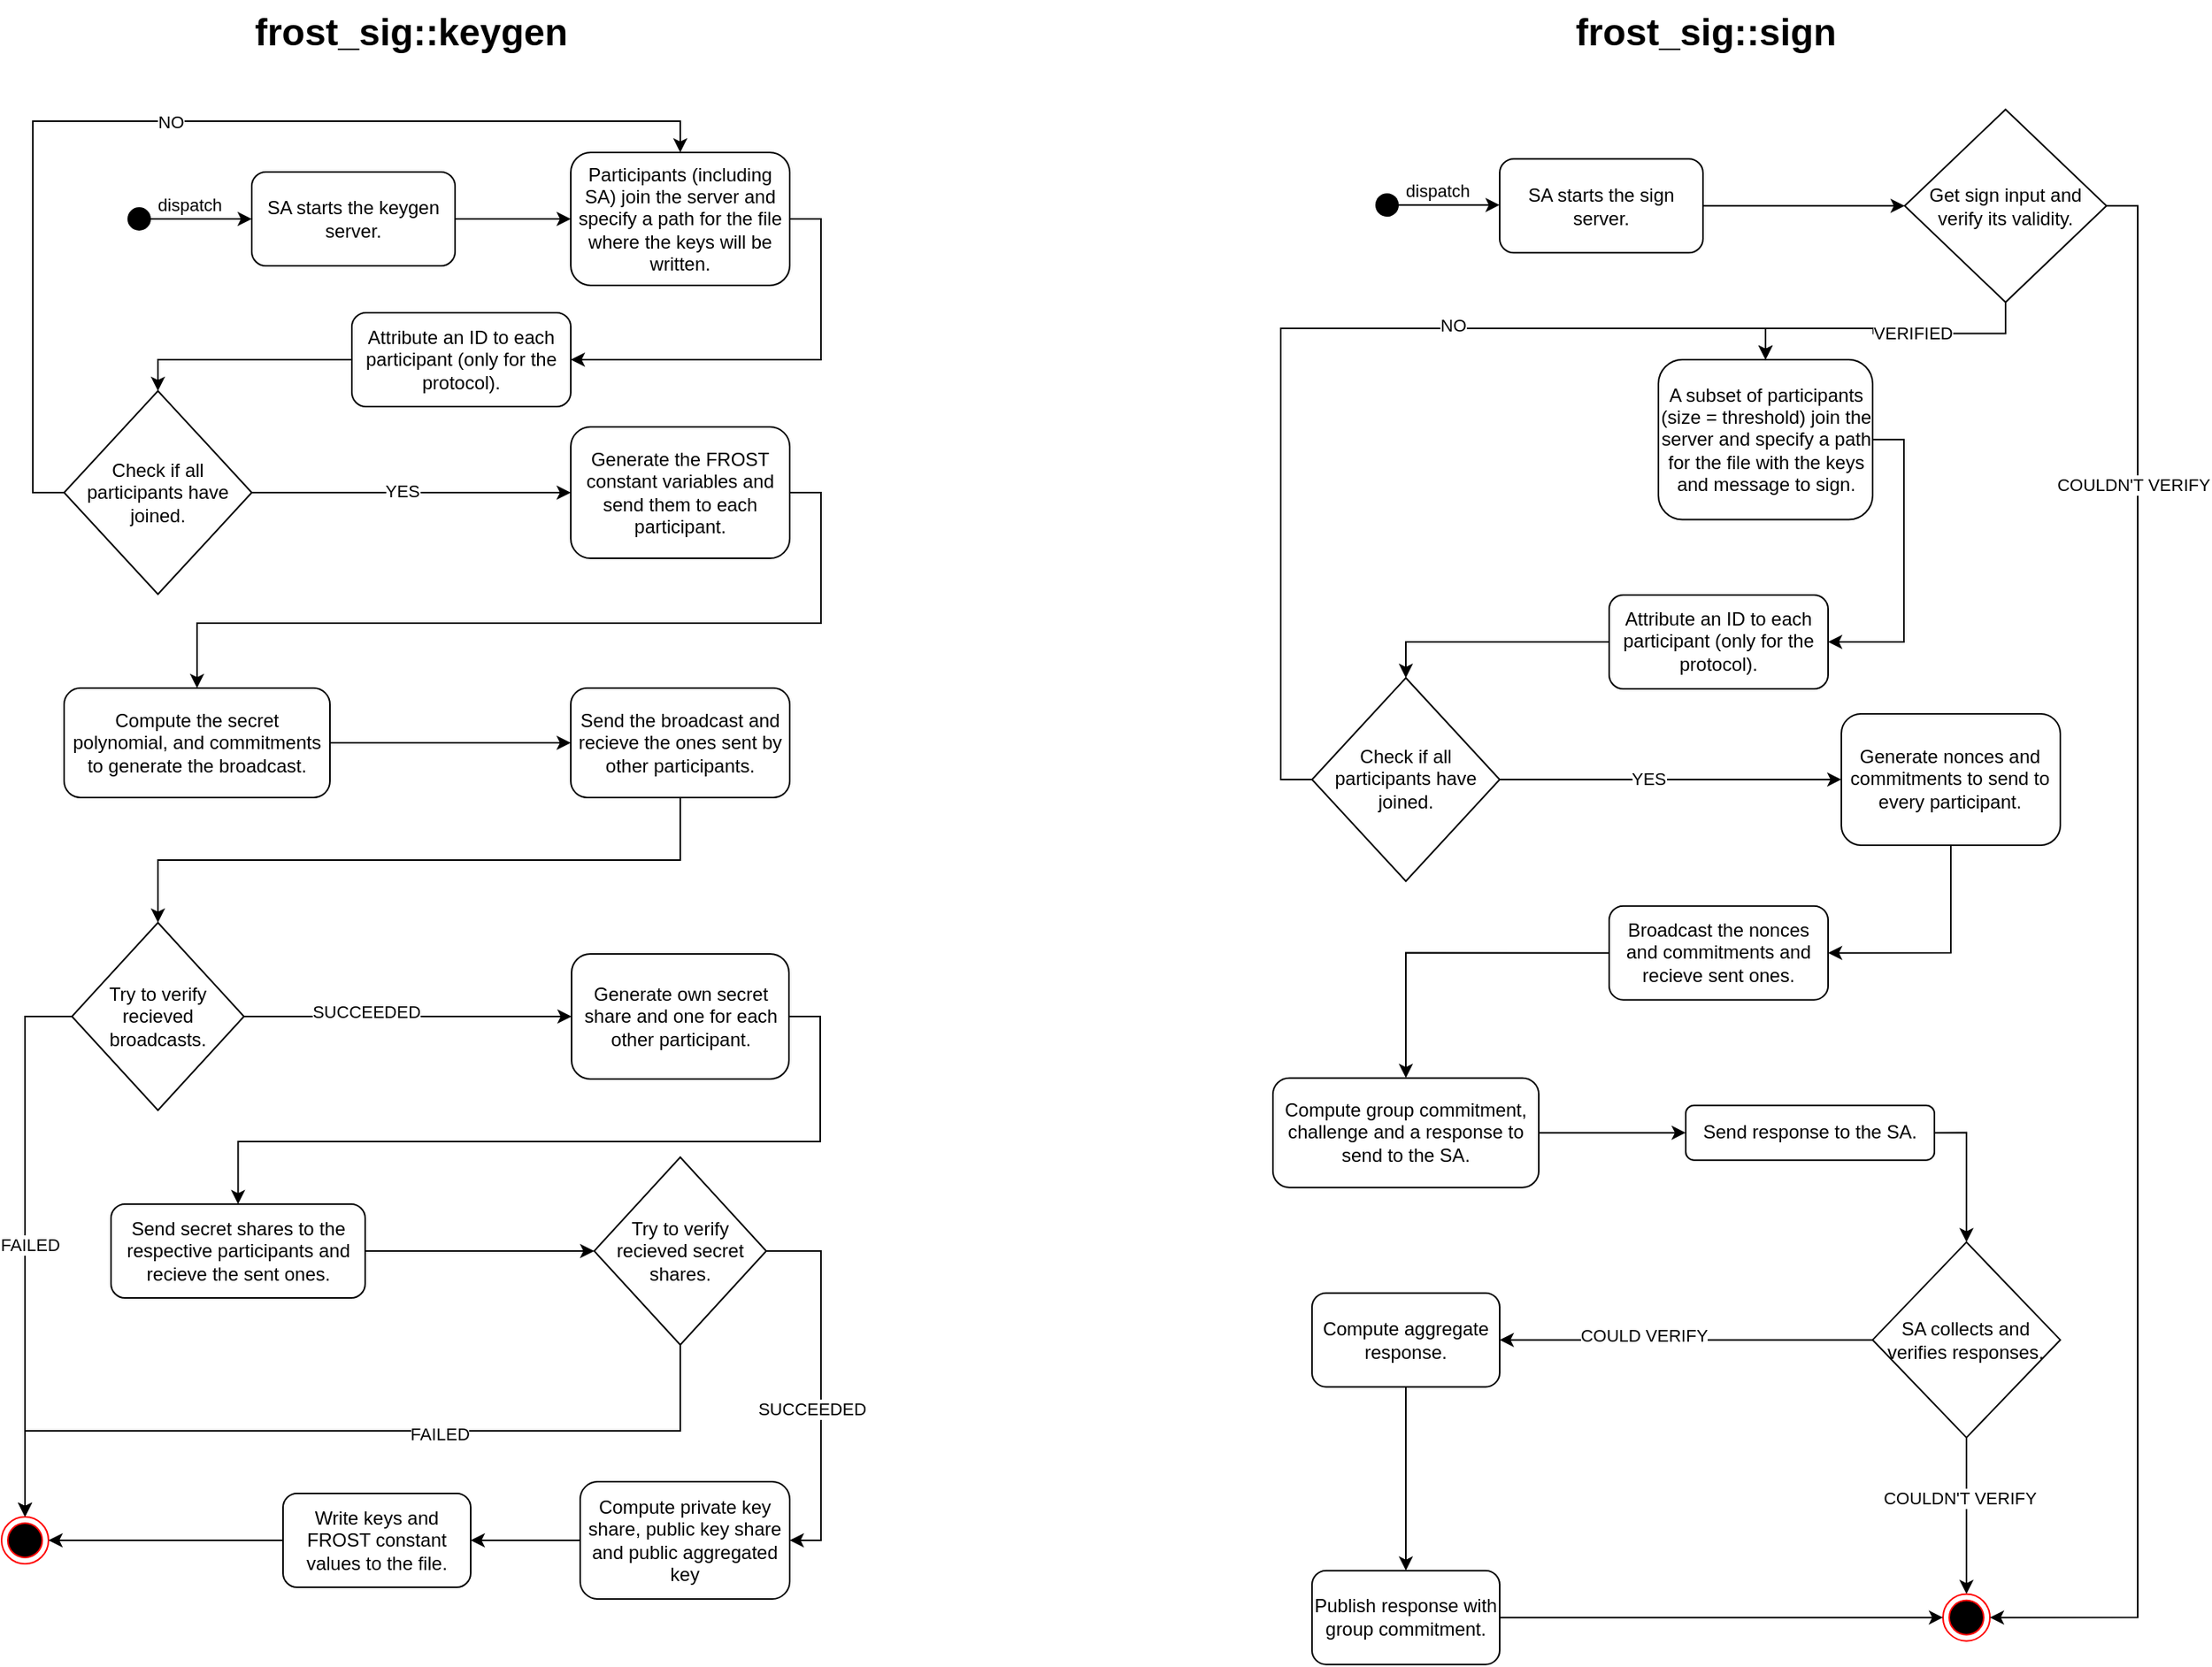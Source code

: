<mxfile version="26.2.14">
  <diagram id="C5RBs43oDa-KdzZeNtuy" name="Page-1">
    <mxGraphModel dx="701" dy="477" grid="1" gridSize="10" guides="1" tooltips="1" connect="1" arrows="1" fold="1" page="1" pageScale="1" pageWidth="827" pageHeight="1169" background="none" math="0" shadow="0">
      <root>
        <mxCell id="WIyWlLk6GJQsqaUBKTNV-0" />
        <mxCell id="WIyWlLk6GJQsqaUBKTNV-1" parent="WIyWlLk6GJQsqaUBKTNV-0" />
        <mxCell id="1zXhjnmlCMwXxt6Qz2xz-1" value="dispatch" style="html=1;verticalAlign=bottom;startArrow=circle;startFill=1;endArrow=classic;startSize=6;endSize=6;curved=0;rounded=0;endFill=1;" parent="WIyWlLk6GJQsqaUBKTNV-1" edge="1">
          <mxGeometry width="80" relative="1" as="geometry">
            <mxPoint x="231" y="200" as="sourcePoint" />
            <mxPoint x="311" y="200" as="targetPoint" />
          </mxGeometry>
        </mxCell>
        <mxCell id="1zXhjnmlCMwXxt6Qz2xz-4" style="edgeStyle=orthogonalEdgeStyle;rounded=0;orthogonalLoop=1;jettySize=auto;html=1;endArrow=classic;endFill=1;" parent="WIyWlLk6GJQsqaUBKTNV-1" source="1zXhjnmlCMwXxt6Qz2xz-2" target="1zXhjnmlCMwXxt6Qz2xz-5" edge="1">
          <mxGeometry relative="1" as="geometry">
            <mxPoint x="511" y="200" as="targetPoint" />
          </mxGeometry>
        </mxCell>
        <mxCell id="1zXhjnmlCMwXxt6Qz2xz-2" value="SA starts the keygen server." style="rounded=1;whiteSpace=wrap;html=1;" parent="WIyWlLk6GJQsqaUBKTNV-1" vertex="1">
          <mxGeometry x="311" y="170" width="130" height="60" as="geometry" />
        </mxCell>
        <mxCell id="1zXhjnmlCMwXxt6Qz2xz-6" style="edgeStyle=orthogonalEdgeStyle;rounded=0;orthogonalLoop=1;jettySize=auto;html=1;exitX=1;exitY=0.5;exitDx=0;exitDy=0;entryX=1;entryY=0.5;entryDx=0;entryDy=0;" parent="WIyWlLk6GJQsqaUBKTNV-1" source="1zXhjnmlCMwXxt6Qz2xz-5" target="1zXhjnmlCMwXxt6Qz2xz-13" edge="1">
          <mxGeometry relative="1" as="geometry">
            <mxPoint x="251" y="310" as="targetPoint" />
          </mxGeometry>
        </mxCell>
        <mxCell id="1zXhjnmlCMwXxt6Qz2xz-5" value="Participants (including SA) join the server and specify a path for the file where the keys will be written." style="rounded=1;whiteSpace=wrap;html=1;" parent="WIyWlLk6GJQsqaUBKTNV-1" vertex="1">
          <mxGeometry x="515" y="157.5" width="140" height="85" as="geometry" />
        </mxCell>
        <mxCell id="1zXhjnmlCMwXxt6Qz2xz-10" style="edgeStyle=orthogonalEdgeStyle;rounded=0;orthogonalLoop=1;jettySize=auto;html=1;exitX=1;exitY=0.5;exitDx=0;exitDy=0;entryX=0;entryY=0.5;entryDx=0;entryDy=0;" parent="WIyWlLk6GJQsqaUBKTNV-1" source="1zXhjnmlCMwXxt6Qz2xz-9" target="1zXhjnmlCMwXxt6Qz2xz-15" edge="1">
          <mxGeometry relative="1" as="geometry">
            <mxPoint x="441" y="410" as="targetPoint" />
            <Array as="points" />
          </mxGeometry>
        </mxCell>
        <mxCell id="1zXhjnmlCMwXxt6Qz2xz-12" value="YES" style="edgeLabel;html=1;align=center;verticalAlign=middle;resizable=0;points=[];" parent="1zXhjnmlCMwXxt6Qz2xz-10" vertex="1" connectable="0">
          <mxGeometry x="-0.062" y="1" relative="1" as="geometry">
            <mxPoint as="offset" />
          </mxGeometry>
        </mxCell>
        <mxCell id="1zXhjnmlCMwXxt6Qz2xz-11" value="NO" style="edgeStyle=orthogonalEdgeStyle;rounded=0;orthogonalLoop=1;jettySize=auto;html=1;exitX=0;exitY=0.5;exitDx=0;exitDy=0;entryX=0.5;entryY=0;entryDx=0;entryDy=0;" parent="WIyWlLk6GJQsqaUBKTNV-1" source="1zXhjnmlCMwXxt6Qz2xz-9" target="1zXhjnmlCMwXxt6Qz2xz-5" edge="1">
          <mxGeometry x="-0.001" relative="1" as="geometry">
            <mxPoint as="offset" />
          </mxGeometry>
        </mxCell>
        <mxCell id="1zXhjnmlCMwXxt6Qz2xz-9" value="Check if all participants have joined." style="rhombus;whiteSpace=wrap;html=1;" parent="WIyWlLk6GJQsqaUBKTNV-1" vertex="1">
          <mxGeometry x="191" y="310" width="120" height="130" as="geometry" />
        </mxCell>
        <mxCell id="1zXhjnmlCMwXxt6Qz2xz-14" style="edgeStyle=orthogonalEdgeStyle;rounded=0;orthogonalLoop=1;jettySize=auto;html=1;exitX=0;exitY=0.5;exitDx=0;exitDy=0;entryX=0.5;entryY=0;entryDx=0;entryDy=0;" parent="WIyWlLk6GJQsqaUBKTNV-1" source="1zXhjnmlCMwXxt6Qz2xz-13" target="1zXhjnmlCMwXxt6Qz2xz-9" edge="1">
          <mxGeometry relative="1" as="geometry" />
        </mxCell>
        <mxCell id="1zXhjnmlCMwXxt6Qz2xz-13" value="Attribute an ID to each participant (only for the protocol)." style="rounded=1;whiteSpace=wrap;html=1;" parent="WIyWlLk6GJQsqaUBKTNV-1" vertex="1">
          <mxGeometry x="375" y="260" width="140" height="60" as="geometry" />
        </mxCell>
        <mxCell id="1zXhjnmlCMwXxt6Qz2xz-19" style="edgeStyle=orthogonalEdgeStyle;rounded=0;orthogonalLoop=1;jettySize=auto;html=1;exitX=1;exitY=0.5;exitDx=0;exitDy=0;entryX=0.5;entryY=0;entryDx=0;entryDy=0;" parent="WIyWlLk6GJQsqaUBKTNV-1" source="1zXhjnmlCMwXxt6Qz2xz-15" target="1zXhjnmlCMwXxt6Qz2xz-18" edge="1">
          <mxGeometry relative="1" as="geometry" />
        </mxCell>
        <mxCell id="1zXhjnmlCMwXxt6Qz2xz-15" value="Generate the FROST constant variables and send them to each participant." style="rounded=1;whiteSpace=wrap;html=1;" parent="WIyWlLk6GJQsqaUBKTNV-1" vertex="1">
          <mxGeometry x="515" y="333" width="140" height="84" as="geometry" />
        </mxCell>
        <mxCell id="1zXhjnmlCMwXxt6Qz2xz-21" value="" style="edgeStyle=orthogonalEdgeStyle;rounded=0;orthogonalLoop=1;jettySize=auto;html=1;" parent="WIyWlLk6GJQsqaUBKTNV-1" source="1zXhjnmlCMwXxt6Qz2xz-18" target="1zXhjnmlCMwXxt6Qz2xz-20" edge="1">
          <mxGeometry relative="1" as="geometry" />
        </mxCell>
        <mxCell id="1zXhjnmlCMwXxt6Qz2xz-18" value="Compute the secret polynomial, and commitments to generate the broadcast." style="rounded=1;whiteSpace=wrap;html=1;" parent="WIyWlLk6GJQsqaUBKTNV-1" vertex="1">
          <mxGeometry x="191" y="500" width="170" height="70" as="geometry" />
        </mxCell>
        <mxCell id="1zXhjnmlCMwXxt6Qz2xz-27" style="edgeStyle=orthogonalEdgeStyle;rounded=0;orthogonalLoop=1;jettySize=auto;html=1;exitX=0.5;exitY=1;exitDx=0;exitDy=0;" parent="WIyWlLk6GJQsqaUBKTNV-1" source="1zXhjnmlCMwXxt6Qz2xz-20" target="1zXhjnmlCMwXxt6Qz2xz-26" edge="1">
          <mxGeometry relative="1" as="geometry" />
        </mxCell>
        <mxCell id="1zXhjnmlCMwXxt6Qz2xz-20" value="Send the broadcast and recieve the ones sent by other participants." style="whiteSpace=wrap;html=1;rounded=1;" parent="WIyWlLk6GJQsqaUBKTNV-1" vertex="1">
          <mxGeometry x="515" y="500" width="140" height="70" as="geometry" />
        </mxCell>
        <mxCell id="1zXhjnmlCMwXxt6Qz2xz-30" style="edgeStyle=orthogonalEdgeStyle;rounded=0;orthogonalLoop=1;jettySize=auto;html=1;exitX=0;exitY=0.5;exitDx=0;exitDy=0;entryX=0.5;entryY=0;entryDx=0;entryDy=0;" parent="WIyWlLk6GJQsqaUBKTNV-1" source="1zXhjnmlCMwXxt6Qz2xz-26" target="1zXhjnmlCMwXxt6Qz2xz-29" edge="1">
          <mxGeometry relative="1" as="geometry" />
        </mxCell>
        <mxCell id="1zXhjnmlCMwXxt6Qz2xz-31" value="FAILED" style="edgeLabel;html=1;align=center;verticalAlign=middle;resizable=0;points=[];" parent="1zXhjnmlCMwXxt6Qz2xz-30" vertex="1" connectable="0">
          <mxGeometry x="0.003" y="3" relative="1" as="geometry">
            <mxPoint as="offset" />
          </mxGeometry>
        </mxCell>
        <mxCell id="1zXhjnmlCMwXxt6Qz2xz-33" value="" style="edgeStyle=orthogonalEdgeStyle;rounded=0;orthogonalLoop=1;jettySize=auto;html=1;" parent="WIyWlLk6GJQsqaUBKTNV-1" source="1zXhjnmlCMwXxt6Qz2xz-26" target="1zXhjnmlCMwXxt6Qz2xz-32" edge="1">
          <mxGeometry relative="1" as="geometry" />
        </mxCell>
        <mxCell id="1zXhjnmlCMwXxt6Qz2xz-34" value="SUCCEEDED" style="edgeLabel;html=1;align=center;verticalAlign=middle;resizable=0;points=[];" parent="1zXhjnmlCMwXxt6Qz2xz-33" vertex="1" connectable="0">
          <mxGeometry x="-0.262" y="3" relative="1" as="geometry">
            <mxPoint as="offset" />
          </mxGeometry>
        </mxCell>
        <mxCell id="1zXhjnmlCMwXxt6Qz2xz-26" value="Try to verify recieved broadcasts." style="rhombus;whiteSpace=wrap;html=1;" parent="WIyWlLk6GJQsqaUBKTNV-1" vertex="1">
          <mxGeometry x="196" y="650" width="110" height="120" as="geometry" />
        </mxCell>
        <mxCell id="1zXhjnmlCMwXxt6Qz2xz-29" value="" style="ellipse;html=1;shape=endState;fillColor=#000000;strokeColor=#ff0000;" parent="WIyWlLk6GJQsqaUBKTNV-1" vertex="1">
          <mxGeometry x="151" y="1030" width="30" height="30" as="geometry" />
        </mxCell>
        <mxCell id="1zXhjnmlCMwXxt6Qz2xz-36" style="edgeStyle=orthogonalEdgeStyle;rounded=0;orthogonalLoop=1;jettySize=auto;html=1;exitX=1;exitY=0.5;exitDx=0;exitDy=0;" parent="WIyWlLk6GJQsqaUBKTNV-1" source="1zXhjnmlCMwXxt6Qz2xz-32" target="1zXhjnmlCMwXxt6Qz2xz-37" edge="1">
          <mxGeometry relative="1" as="geometry">
            <mxPoint x="671" y="820" as="targetPoint" />
          </mxGeometry>
        </mxCell>
        <mxCell id="1zXhjnmlCMwXxt6Qz2xz-32" value="Generate own secret share and one for each other participant." style="rounded=1;whiteSpace=wrap;html=1;" parent="WIyWlLk6GJQsqaUBKTNV-1" vertex="1">
          <mxGeometry x="515.5" y="670" width="139" height="80" as="geometry" />
        </mxCell>
        <mxCell id="1zXhjnmlCMwXxt6Qz2xz-40" style="edgeStyle=orthogonalEdgeStyle;rounded=0;orthogonalLoop=1;jettySize=auto;html=1;exitX=1;exitY=0.5;exitDx=0;exitDy=0;entryX=0;entryY=0.5;entryDx=0;entryDy=0;" parent="WIyWlLk6GJQsqaUBKTNV-1" source="1zXhjnmlCMwXxt6Qz2xz-37" target="1zXhjnmlCMwXxt6Qz2xz-39" edge="1">
          <mxGeometry relative="1" as="geometry" />
        </mxCell>
        <mxCell id="1zXhjnmlCMwXxt6Qz2xz-37" value="Send secret shares to the respective participants and recieve the sent ones." style="rounded=1;whiteSpace=wrap;html=1;" parent="WIyWlLk6GJQsqaUBKTNV-1" vertex="1">
          <mxGeometry x="221" y="830" width="162.5" height="60" as="geometry" />
        </mxCell>
        <mxCell id="1zXhjnmlCMwXxt6Qz2xz-41" style="edgeStyle=orthogonalEdgeStyle;rounded=0;orthogonalLoop=1;jettySize=auto;html=1;exitX=0.5;exitY=1;exitDx=0;exitDy=0;entryX=0.5;entryY=0;entryDx=0;entryDy=0;" parent="WIyWlLk6GJQsqaUBKTNV-1" source="1zXhjnmlCMwXxt6Qz2xz-39" target="1zXhjnmlCMwXxt6Qz2xz-29" edge="1">
          <mxGeometry relative="1" as="geometry" />
        </mxCell>
        <mxCell id="1zXhjnmlCMwXxt6Qz2xz-42" value="FAILED" style="edgeLabel;html=1;align=center;verticalAlign=middle;resizable=0;points=[];" parent="1zXhjnmlCMwXxt6Qz2xz-41" vertex="1" connectable="0">
          <mxGeometry x="-0.207" y="2" relative="1" as="geometry">
            <mxPoint as="offset" />
          </mxGeometry>
        </mxCell>
        <mxCell id="1zXhjnmlCMwXxt6Qz2xz-43" style="edgeStyle=orthogonalEdgeStyle;rounded=0;orthogonalLoop=1;jettySize=auto;html=1;exitX=1;exitY=0.5;exitDx=0;exitDy=0;entryX=1;entryY=0.5;entryDx=0;entryDy=0;" parent="WIyWlLk6GJQsqaUBKTNV-1" source="1zXhjnmlCMwXxt6Qz2xz-39" target="1zXhjnmlCMwXxt6Qz2xz-45" edge="1">
          <mxGeometry relative="1" as="geometry">
            <mxPoint x="681" y="1020" as="targetPoint" />
          </mxGeometry>
        </mxCell>
        <mxCell id="1zXhjnmlCMwXxt6Qz2xz-44" value="SUCCEEDED" style="edgeLabel;html=1;align=center;verticalAlign=middle;resizable=0;points=[];" parent="1zXhjnmlCMwXxt6Qz2xz-43" vertex="1" connectable="0">
          <mxGeometry x="0.13" y="-6" relative="1" as="geometry">
            <mxPoint as="offset" />
          </mxGeometry>
        </mxCell>
        <mxCell id="1zXhjnmlCMwXxt6Qz2xz-39" value="Try to verify recieved secret shares." style="rhombus;whiteSpace=wrap;html=1;" parent="WIyWlLk6GJQsqaUBKTNV-1" vertex="1">
          <mxGeometry x="530" y="800" width="110" height="120" as="geometry" />
        </mxCell>
        <mxCell id="1zXhjnmlCMwXxt6Qz2xz-46" style="edgeStyle=orthogonalEdgeStyle;rounded=0;orthogonalLoop=1;jettySize=auto;html=1;exitX=0;exitY=0.5;exitDx=0;exitDy=0;" parent="WIyWlLk6GJQsqaUBKTNV-1" source="1zXhjnmlCMwXxt6Qz2xz-45" target="1zXhjnmlCMwXxt6Qz2xz-47" edge="1">
          <mxGeometry relative="1" as="geometry">
            <mxPoint x="391" y="1052.714" as="targetPoint" />
          </mxGeometry>
        </mxCell>
        <mxCell id="1zXhjnmlCMwXxt6Qz2xz-45" value="Compute private key share, public key share and public aggregated key" style="rounded=1;whiteSpace=wrap;html=1;" parent="WIyWlLk6GJQsqaUBKTNV-1" vertex="1">
          <mxGeometry x="521" y="1007.5" width="134" height="75" as="geometry" />
        </mxCell>
        <mxCell id="1zXhjnmlCMwXxt6Qz2xz-48" style="edgeStyle=orthogonalEdgeStyle;rounded=0;orthogonalLoop=1;jettySize=auto;html=1;exitX=0;exitY=0.5;exitDx=0;exitDy=0;entryX=1;entryY=0.5;entryDx=0;entryDy=0;" parent="WIyWlLk6GJQsqaUBKTNV-1" source="1zXhjnmlCMwXxt6Qz2xz-47" target="1zXhjnmlCMwXxt6Qz2xz-29" edge="1">
          <mxGeometry relative="1" as="geometry" />
        </mxCell>
        <mxCell id="1zXhjnmlCMwXxt6Qz2xz-47" value="Write keys and FROST constant values to the file." style="rounded=1;whiteSpace=wrap;html=1;" parent="WIyWlLk6GJQsqaUBKTNV-1" vertex="1">
          <mxGeometry x="331" y="1015.004" width="120" height="60" as="geometry" />
        </mxCell>
        <mxCell id="1zXhjnmlCMwXxt6Qz2xz-49" value="&lt;h1 style=&quot;margin-top: 0px;&quot;&gt;frost_sig::keygen&lt;/h1&gt;" style="text;html=1;whiteSpace=wrap;overflow=hidden;rounded=0;align=center;" parent="WIyWlLk6GJQsqaUBKTNV-1" vertex="1">
          <mxGeometry x="203" y="60" width="420" height="40" as="geometry" />
        </mxCell>
        <mxCell id="Y5L8gVnWThlaPNVUrdMH-0" value="&lt;h1 style=&quot;margin-top: 0px;&quot;&gt;frost_sig::sign&lt;/h1&gt;" style="text;html=1;whiteSpace=wrap;overflow=hidden;rounded=0;align=center;" parent="WIyWlLk6GJQsqaUBKTNV-1" vertex="1">
          <mxGeometry x="1031" y="60" width="420" height="40" as="geometry" />
        </mxCell>
        <mxCell id="Y5L8gVnWThlaPNVUrdMH-1" value="dispatch" style="html=1;verticalAlign=bottom;startArrow=circle;startFill=1;endArrow=classic;startSize=6;endSize=6;curved=0;rounded=0;endFill=1;" parent="WIyWlLk6GJQsqaUBKTNV-1" edge="1">
          <mxGeometry width="80" relative="1" as="geometry">
            <mxPoint x="1029" y="191.1" as="sourcePoint" />
            <mxPoint x="1109" y="191.1" as="targetPoint" />
          </mxGeometry>
        </mxCell>
        <mxCell id="S3ZOjouYIK9KtyghF0_I-1" style="edgeStyle=orthogonalEdgeStyle;rounded=0;orthogonalLoop=1;jettySize=auto;html=1;exitX=1;exitY=0.5;exitDx=0;exitDy=0;" edge="1" parent="WIyWlLk6GJQsqaUBKTNV-1" source="Y5L8gVnWThlaPNVUrdMH-2" target="S3ZOjouYIK9KtyghF0_I-0">
          <mxGeometry relative="1" as="geometry" />
        </mxCell>
        <mxCell id="Y5L8gVnWThlaPNVUrdMH-2" value="SA starts the sign server." style="rounded=1;whiteSpace=wrap;html=1;" parent="WIyWlLk6GJQsqaUBKTNV-1" vertex="1">
          <mxGeometry x="1109" y="161.63" width="130" height="60" as="geometry" />
        </mxCell>
        <mxCell id="Y5L8gVnWThlaPNVUrdMH-8" style="edgeStyle=orthogonalEdgeStyle;rounded=0;orthogonalLoop=1;jettySize=auto;html=1;exitX=1;exitY=0.5;exitDx=0;exitDy=0;entryX=1;entryY=0.5;entryDx=0;entryDy=0;" parent="WIyWlLk6GJQsqaUBKTNV-1" source="Y5L8gVnWThlaPNVUrdMH-3" target="Y5L8gVnWThlaPNVUrdMH-7" edge="1">
          <mxGeometry relative="1" as="geometry" />
        </mxCell>
        <mxCell id="Y5L8gVnWThlaPNVUrdMH-3" value="A subset of participants (size = threshold) join the server and specify a path for the file with the keys and message to sign." style="rounded=1;whiteSpace=wrap;html=1;" parent="WIyWlLk6GJQsqaUBKTNV-1" vertex="1">
          <mxGeometry x="1210.5" y="290" width="136.99" height="102.25" as="geometry" />
        </mxCell>
        <mxCell id="Y5L8gVnWThlaPNVUrdMH-11" style="edgeStyle=orthogonalEdgeStyle;rounded=0;orthogonalLoop=1;jettySize=auto;html=1;exitX=0;exitY=0.5;exitDx=0;exitDy=0;entryX=0.5;entryY=0;entryDx=0;entryDy=0;" parent="WIyWlLk6GJQsqaUBKTNV-1" source="Y5L8gVnWThlaPNVUrdMH-7" target="Y5L8gVnWThlaPNVUrdMH-9" edge="1">
          <mxGeometry relative="1" as="geometry" />
        </mxCell>
        <mxCell id="Y5L8gVnWThlaPNVUrdMH-7" value="Attribute an ID to each participant (only for the protocol)." style="rounded=1;whiteSpace=wrap;html=1;" parent="WIyWlLk6GJQsqaUBKTNV-1" vertex="1">
          <mxGeometry x="1179" y="440.48" width="140" height="60" as="geometry" />
        </mxCell>
        <mxCell id="Y5L8gVnWThlaPNVUrdMH-13" style="edgeStyle=orthogonalEdgeStyle;rounded=0;orthogonalLoop=1;jettySize=auto;html=1;exitX=0;exitY=0.5;exitDx=0;exitDy=0;entryX=0.5;entryY=0;entryDx=0;entryDy=0;" parent="WIyWlLk6GJQsqaUBKTNV-1" source="Y5L8gVnWThlaPNVUrdMH-9" target="Y5L8gVnWThlaPNVUrdMH-3" edge="1">
          <mxGeometry relative="1" as="geometry" />
        </mxCell>
        <mxCell id="Y5L8gVnWThlaPNVUrdMH-15" value="NO" style="edgeLabel;html=1;align=center;verticalAlign=middle;resizable=0;points=[];" parent="Y5L8gVnWThlaPNVUrdMH-13" vertex="1" connectable="0">
          <mxGeometry x="0.309" y="2" relative="1" as="geometry">
            <mxPoint as="offset" />
          </mxGeometry>
        </mxCell>
        <mxCell id="Y5L8gVnWThlaPNVUrdMH-17" style="edgeStyle=orthogonalEdgeStyle;rounded=0;orthogonalLoop=1;jettySize=auto;html=1;exitX=1;exitY=0.5;exitDx=0;exitDy=0;entryX=0;entryY=0.5;entryDx=0;entryDy=0;" parent="WIyWlLk6GJQsqaUBKTNV-1" source="Y5L8gVnWThlaPNVUrdMH-9" target="Y5L8gVnWThlaPNVUrdMH-16" edge="1">
          <mxGeometry relative="1" as="geometry" />
        </mxCell>
        <mxCell id="Y5L8gVnWThlaPNVUrdMH-18" value="YES" style="edgeLabel;html=1;align=center;verticalAlign=middle;resizable=0;points=[];" parent="Y5L8gVnWThlaPNVUrdMH-17" vertex="1" connectable="0">
          <mxGeometry x="-0.132" y="1" relative="1" as="geometry">
            <mxPoint as="offset" />
          </mxGeometry>
        </mxCell>
        <mxCell id="Y5L8gVnWThlaPNVUrdMH-9" value="Check if all participants have joined." style="rhombus;whiteSpace=wrap;html=1;" parent="WIyWlLk6GJQsqaUBKTNV-1" vertex="1">
          <mxGeometry x="989" y="493.48" width="120" height="130" as="geometry" />
        </mxCell>
        <mxCell id="Y5L8gVnWThlaPNVUrdMH-20" style="edgeStyle=orthogonalEdgeStyle;rounded=0;orthogonalLoop=1;jettySize=auto;html=1;exitX=0.5;exitY=1;exitDx=0;exitDy=0;entryX=1;entryY=0.5;entryDx=0;entryDy=0;" parent="WIyWlLk6GJQsqaUBKTNV-1" source="Y5L8gVnWThlaPNVUrdMH-16" target="Y5L8gVnWThlaPNVUrdMH-19" edge="1">
          <mxGeometry relative="1" as="geometry" />
        </mxCell>
        <mxCell id="Y5L8gVnWThlaPNVUrdMH-16" value="Generate nonces and commitments to send to every participant." style="rounded=1;whiteSpace=wrap;html=1;" parent="WIyWlLk6GJQsqaUBKTNV-1" vertex="1">
          <mxGeometry x="1327.49" y="516.48" width="140" height="84" as="geometry" />
        </mxCell>
        <mxCell id="Y5L8gVnWThlaPNVUrdMH-22" style="edgeStyle=orthogonalEdgeStyle;rounded=0;orthogonalLoop=1;jettySize=auto;html=1;exitX=0;exitY=0.5;exitDx=0;exitDy=0;entryX=0.5;entryY=0;entryDx=0;entryDy=0;" parent="WIyWlLk6GJQsqaUBKTNV-1" source="Y5L8gVnWThlaPNVUrdMH-19" target="Y5L8gVnWThlaPNVUrdMH-21" edge="1">
          <mxGeometry relative="1" as="geometry" />
        </mxCell>
        <mxCell id="Y5L8gVnWThlaPNVUrdMH-19" value="Broadcast the nonces and commitments and recieve sent ones." style="rounded=1;whiteSpace=wrap;html=1;" parent="WIyWlLk6GJQsqaUBKTNV-1" vertex="1">
          <mxGeometry x="1179" y="639.33" width="140" height="60" as="geometry" />
        </mxCell>
        <mxCell id="Y5L8gVnWThlaPNVUrdMH-23" style="edgeStyle=orthogonalEdgeStyle;rounded=0;orthogonalLoop=1;jettySize=auto;html=1;exitX=1;exitY=0.5;exitDx=0;exitDy=0;entryX=0;entryY=0.5;entryDx=0;entryDy=0;" parent="WIyWlLk6GJQsqaUBKTNV-1" source="Y5L8gVnWThlaPNVUrdMH-21" target="Y5L8gVnWThlaPNVUrdMH-24" edge="1">
          <mxGeometry relative="1" as="geometry">
            <mxPoint x="1197" y="779.33" as="targetPoint" />
          </mxGeometry>
        </mxCell>
        <mxCell id="Y5L8gVnWThlaPNVUrdMH-21" value="Compute group commitment, challenge and a response to send to the SA." style="rounded=1;whiteSpace=wrap;html=1;" parent="WIyWlLk6GJQsqaUBKTNV-1" vertex="1">
          <mxGeometry x="964" y="749.33" width="170" height="70" as="geometry" />
        </mxCell>
        <mxCell id="Y5L8gVnWThlaPNVUrdMH-29" style="edgeStyle=orthogonalEdgeStyle;rounded=0;orthogonalLoop=1;jettySize=auto;html=1;exitX=1;exitY=0.5;exitDx=0;exitDy=0;entryX=0.5;entryY=0;entryDx=0;entryDy=0;" parent="WIyWlLk6GJQsqaUBKTNV-1" source="Y5L8gVnWThlaPNVUrdMH-24" target="Y5L8gVnWThlaPNVUrdMH-28" edge="1">
          <mxGeometry relative="1" as="geometry" />
        </mxCell>
        <mxCell id="Y5L8gVnWThlaPNVUrdMH-24" value="Send response to the SA." style="rounded=1;whiteSpace=wrap;html=1;" parent="WIyWlLk6GJQsqaUBKTNV-1" vertex="1">
          <mxGeometry x="1228" y="766.83" width="159" height="35" as="geometry" />
        </mxCell>
        <mxCell id="Y5L8gVnWThlaPNVUrdMH-30" style="edgeStyle=orthogonalEdgeStyle;rounded=0;orthogonalLoop=1;jettySize=auto;html=1;exitX=0;exitY=0.5;exitDx=0;exitDy=0;entryX=1;entryY=0.5;entryDx=0;entryDy=0;" parent="WIyWlLk6GJQsqaUBKTNV-1" source="Y5L8gVnWThlaPNVUrdMH-28" target="Y5L8gVnWThlaPNVUrdMH-35" edge="1">
          <mxGeometry relative="1" as="geometry">
            <mxPoint x="1127" y="916.997" as="targetPoint" />
          </mxGeometry>
        </mxCell>
        <mxCell id="Y5L8gVnWThlaPNVUrdMH-31" value="COULD VERIFY" style="edgeLabel;html=1;align=center;verticalAlign=middle;resizable=0;points=[];" parent="Y5L8gVnWThlaPNVUrdMH-30" vertex="1" connectable="0">
          <mxGeometry x="0.227" y="-3" relative="1" as="geometry">
            <mxPoint as="offset" />
          </mxGeometry>
        </mxCell>
        <mxCell id="Y5L8gVnWThlaPNVUrdMH-28" value="SA collects and verifies responses." style="rhombus;whiteSpace=wrap;html=1;" parent="WIyWlLk6GJQsqaUBKTNV-1" vertex="1">
          <mxGeometry x="1347.49" y="854.33" width="120" height="125" as="geometry" />
        </mxCell>
        <mxCell id="Y5L8gVnWThlaPNVUrdMH-42" style="edgeStyle=orthogonalEdgeStyle;rounded=0;orthogonalLoop=1;jettySize=auto;html=1;exitX=0.5;exitY=1;exitDx=0;exitDy=0;entryX=0.5;entryY=0;entryDx=0;entryDy=0;" parent="WIyWlLk6GJQsqaUBKTNV-1" source="Y5L8gVnWThlaPNVUrdMH-35" target="Y5L8gVnWThlaPNVUrdMH-39" edge="1">
          <mxGeometry relative="1" as="geometry" />
        </mxCell>
        <mxCell id="Y5L8gVnWThlaPNVUrdMH-35" value="Compute aggregate response." style="rounded=1;whiteSpace=wrap;html=1;" parent="WIyWlLk6GJQsqaUBKTNV-1" vertex="1">
          <mxGeometry x="989" y="886.83" width="120" height="60" as="geometry" />
        </mxCell>
        <mxCell id="Y5L8gVnWThlaPNVUrdMH-36" value="" style="edgeStyle=orthogonalEdgeStyle;rounded=0;orthogonalLoop=1;jettySize=auto;html=1;exitX=0.5;exitY=1;exitDx=0;exitDy=0;" parent="WIyWlLk6GJQsqaUBKTNV-1" source="Y5L8gVnWThlaPNVUrdMH-28" target="Y5L8gVnWThlaPNVUrdMH-33" edge="1">
          <mxGeometry relative="1" as="geometry">
            <mxPoint x="1407.842" y="1220.383" as="targetPoint" />
            <mxPoint x="1407" y="979.33" as="sourcePoint" />
          </mxGeometry>
        </mxCell>
        <mxCell id="Y5L8gVnWThlaPNVUrdMH-37" value="COULDN&#39;T VERIFY" style="edgeLabel;html=1;align=center;verticalAlign=middle;resizable=0;points=[];" parent="Y5L8gVnWThlaPNVUrdMH-36" vertex="1" connectable="0">
          <mxGeometry x="-0.236" y="-5" relative="1" as="geometry">
            <mxPoint as="offset" />
          </mxGeometry>
        </mxCell>
        <mxCell id="Y5L8gVnWThlaPNVUrdMH-33" value="" style="ellipse;html=1;shape=endState;fillColor=#000000;strokeColor=#ff0000;" parent="WIyWlLk6GJQsqaUBKTNV-1" vertex="1">
          <mxGeometry x="1392.49" y="1079.33" width="30" height="30" as="geometry" />
        </mxCell>
        <mxCell id="Y5L8gVnWThlaPNVUrdMH-41" style="edgeStyle=orthogonalEdgeStyle;rounded=0;orthogonalLoop=1;jettySize=auto;html=1;exitX=1;exitY=0.5;exitDx=0;exitDy=0;entryX=0;entryY=0.5;entryDx=0;entryDy=0;" parent="WIyWlLk6GJQsqaUBKTNV-1" source="Y5L8gVnWThlaPNVUrdMH-39" target="Y5L8gVnWThlaPNVUrdMH-33" edge="1">
          <mxGeometry relative="1" as="geometry" />
        </mxCell>
        <mxCell id="Y5L8gVnWThlaPNVUrdMH-39" value="Publish response with group commitment." style="rounded=1;whiteSpace=wrap;html=1;" parent="WIyWlLk6GJQsqaUBKTNV-1" vertex="1">
          <mxGeometry x="989" y="1064.33" width="120" height="60" as="geometry" />
        </mxCell>
        <mxCell id="S3ZOjouYIK9KtyghF0_I-2" style="edgeStyle=orthogonalEdgeStyle;rounded=0;orthogonalLoop=1;jettySize=auto;html=1;exitX=1;exitY=0.5;exitDx=0;exitDy=0;entryX=1;entryY=0.5;entryDx=0;entryDy=0;" edge="1" parent="WIyWlLk6GJQsqaUBKTNV-1" source="S3ZOjouYIK9KtyghF0_I-0" target="Y5L8gVnWThlaPNVUrdMH-33">
          <mxGeometry relative="1" as="geometry">
            <mxPoint x="1517" y="1093.147" as="targetPoint" />
          </mxGeometry>
        </mxCell>
        <mxCell id="S3ZOjouYIK9KtyghF0_I-3" value="COULDN&#39;T VERIFY" style="edgeLabel;html=1;align=center;verticalAlign=middle;resizable=0;points=[];" vertex="1" connectable="0" parent="S3ZOjouYIK9KtyghF0_I-2">
          <mxGeometry x="-0.612" y="-3" relative="1" as="geometry">
            <mxPoint y="1" as="offset" />
          </mxGeometry>
        </mxCell>
        <mxCell id="S3ZOjouYIK9KtyghF0_I-4" style="edgeStyle=orthogonalEdgeStyle;rounded=0;orthogonalLoop=1;jettySize=auto;html=1;exitX=0.5;exitY=1;exitDx=0;exitDy=0;" edge="1" parent="WIyWlLk6GJQsqaUBKTNV-1" source="S3ZOjouYIK9KtyghF0_I-0" target="Y5L8gVnWThlaPNVUrdMH-3">
          <mxGeometry relative="1" as="geometry" />
        </mxCell>
        <mxCell id="S3ZOjouYIK9KtyghF0_I-5" value="VERIFIED" style="edgeLabel;html=1;align=center;verticalAlign=middle;resizable=0;points=[];" vertex="1" connectable="0" parent="S3ZOjouYIK9KtyghF0_I-4">
          <mxGeometry x="-0.186" y="-1" relative="1" as="geometry">
            <mxPoint as="offset" />
          </mxGeometry>
        </mxCell>
        <mxCell id="S3ZOjouYIK9KtyghF0_I-0" value="Get sign input and verify its validity." style="rhombus;whiteSpace=wrap;html=1;" vertex="1" parent="WIyWlLk6GJQsqaUBKTNV-1">
          <mxGeometry x="1367.98" y="130.0" width="129.02" height="123.27" as="geometry" />
        </mxCell>
      </root>
    </mxGraphModel>
  </diagram>
</mxfile>
